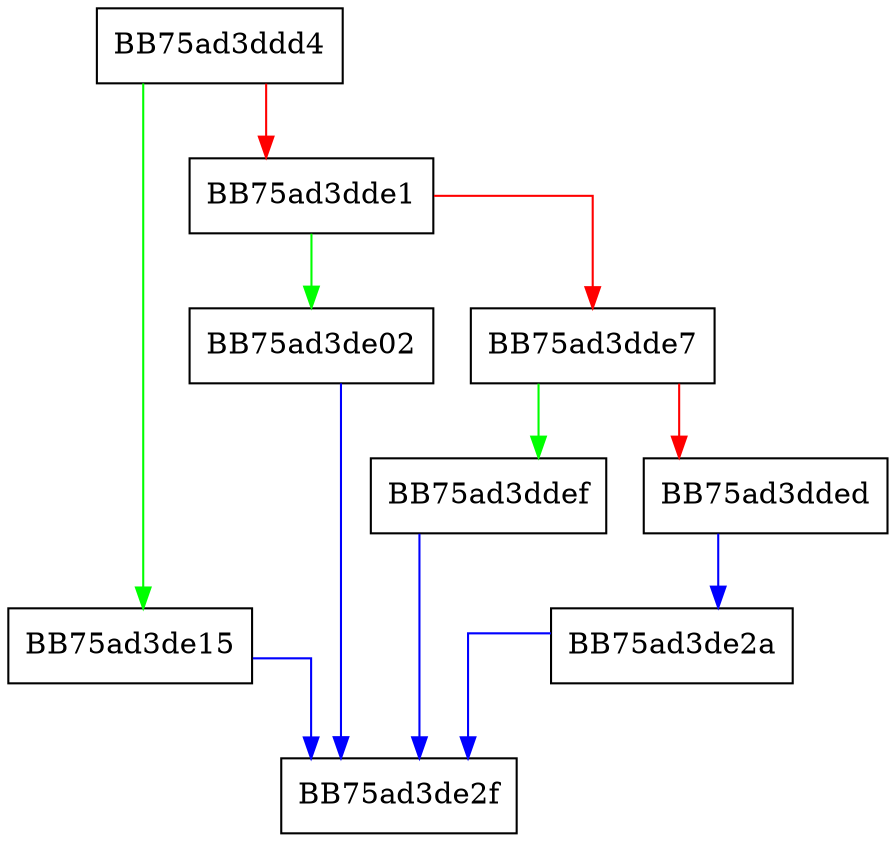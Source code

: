 digraph ObjectTypeWin8 {
  node [shape="box"];
  graph [splines=ortho];
  BB75ad3ddd4 -> BB75ad3de15 [color="green"];
  BB75ad3ddd4 -> BB75ad3dde1 [color="red"];
  BB75ad3dde1 -> BB75ad3de02 [color="green"];
  BB75ad3dde1 -> BB75ad3dde7 [color="red"];
  BB75ad3dde7 -> BB75ad3ddef [color="green"];
  BB75ad3dde7 -> BB75ad3dded [color="red"];
  BB75ad3dded -> BB75ad3de2a [color="blue"];
  BB75ad3ddef -> BB75ad3de2f [color="blue"];
  BB75ad3de02 -> BB75ad3de2f [color="blue"];
  BB75ad3de15 -> BB75ad3de2f [color="blue"];
  BB75ad3de2a -> BB75ad3de2f [color="blue"];
}